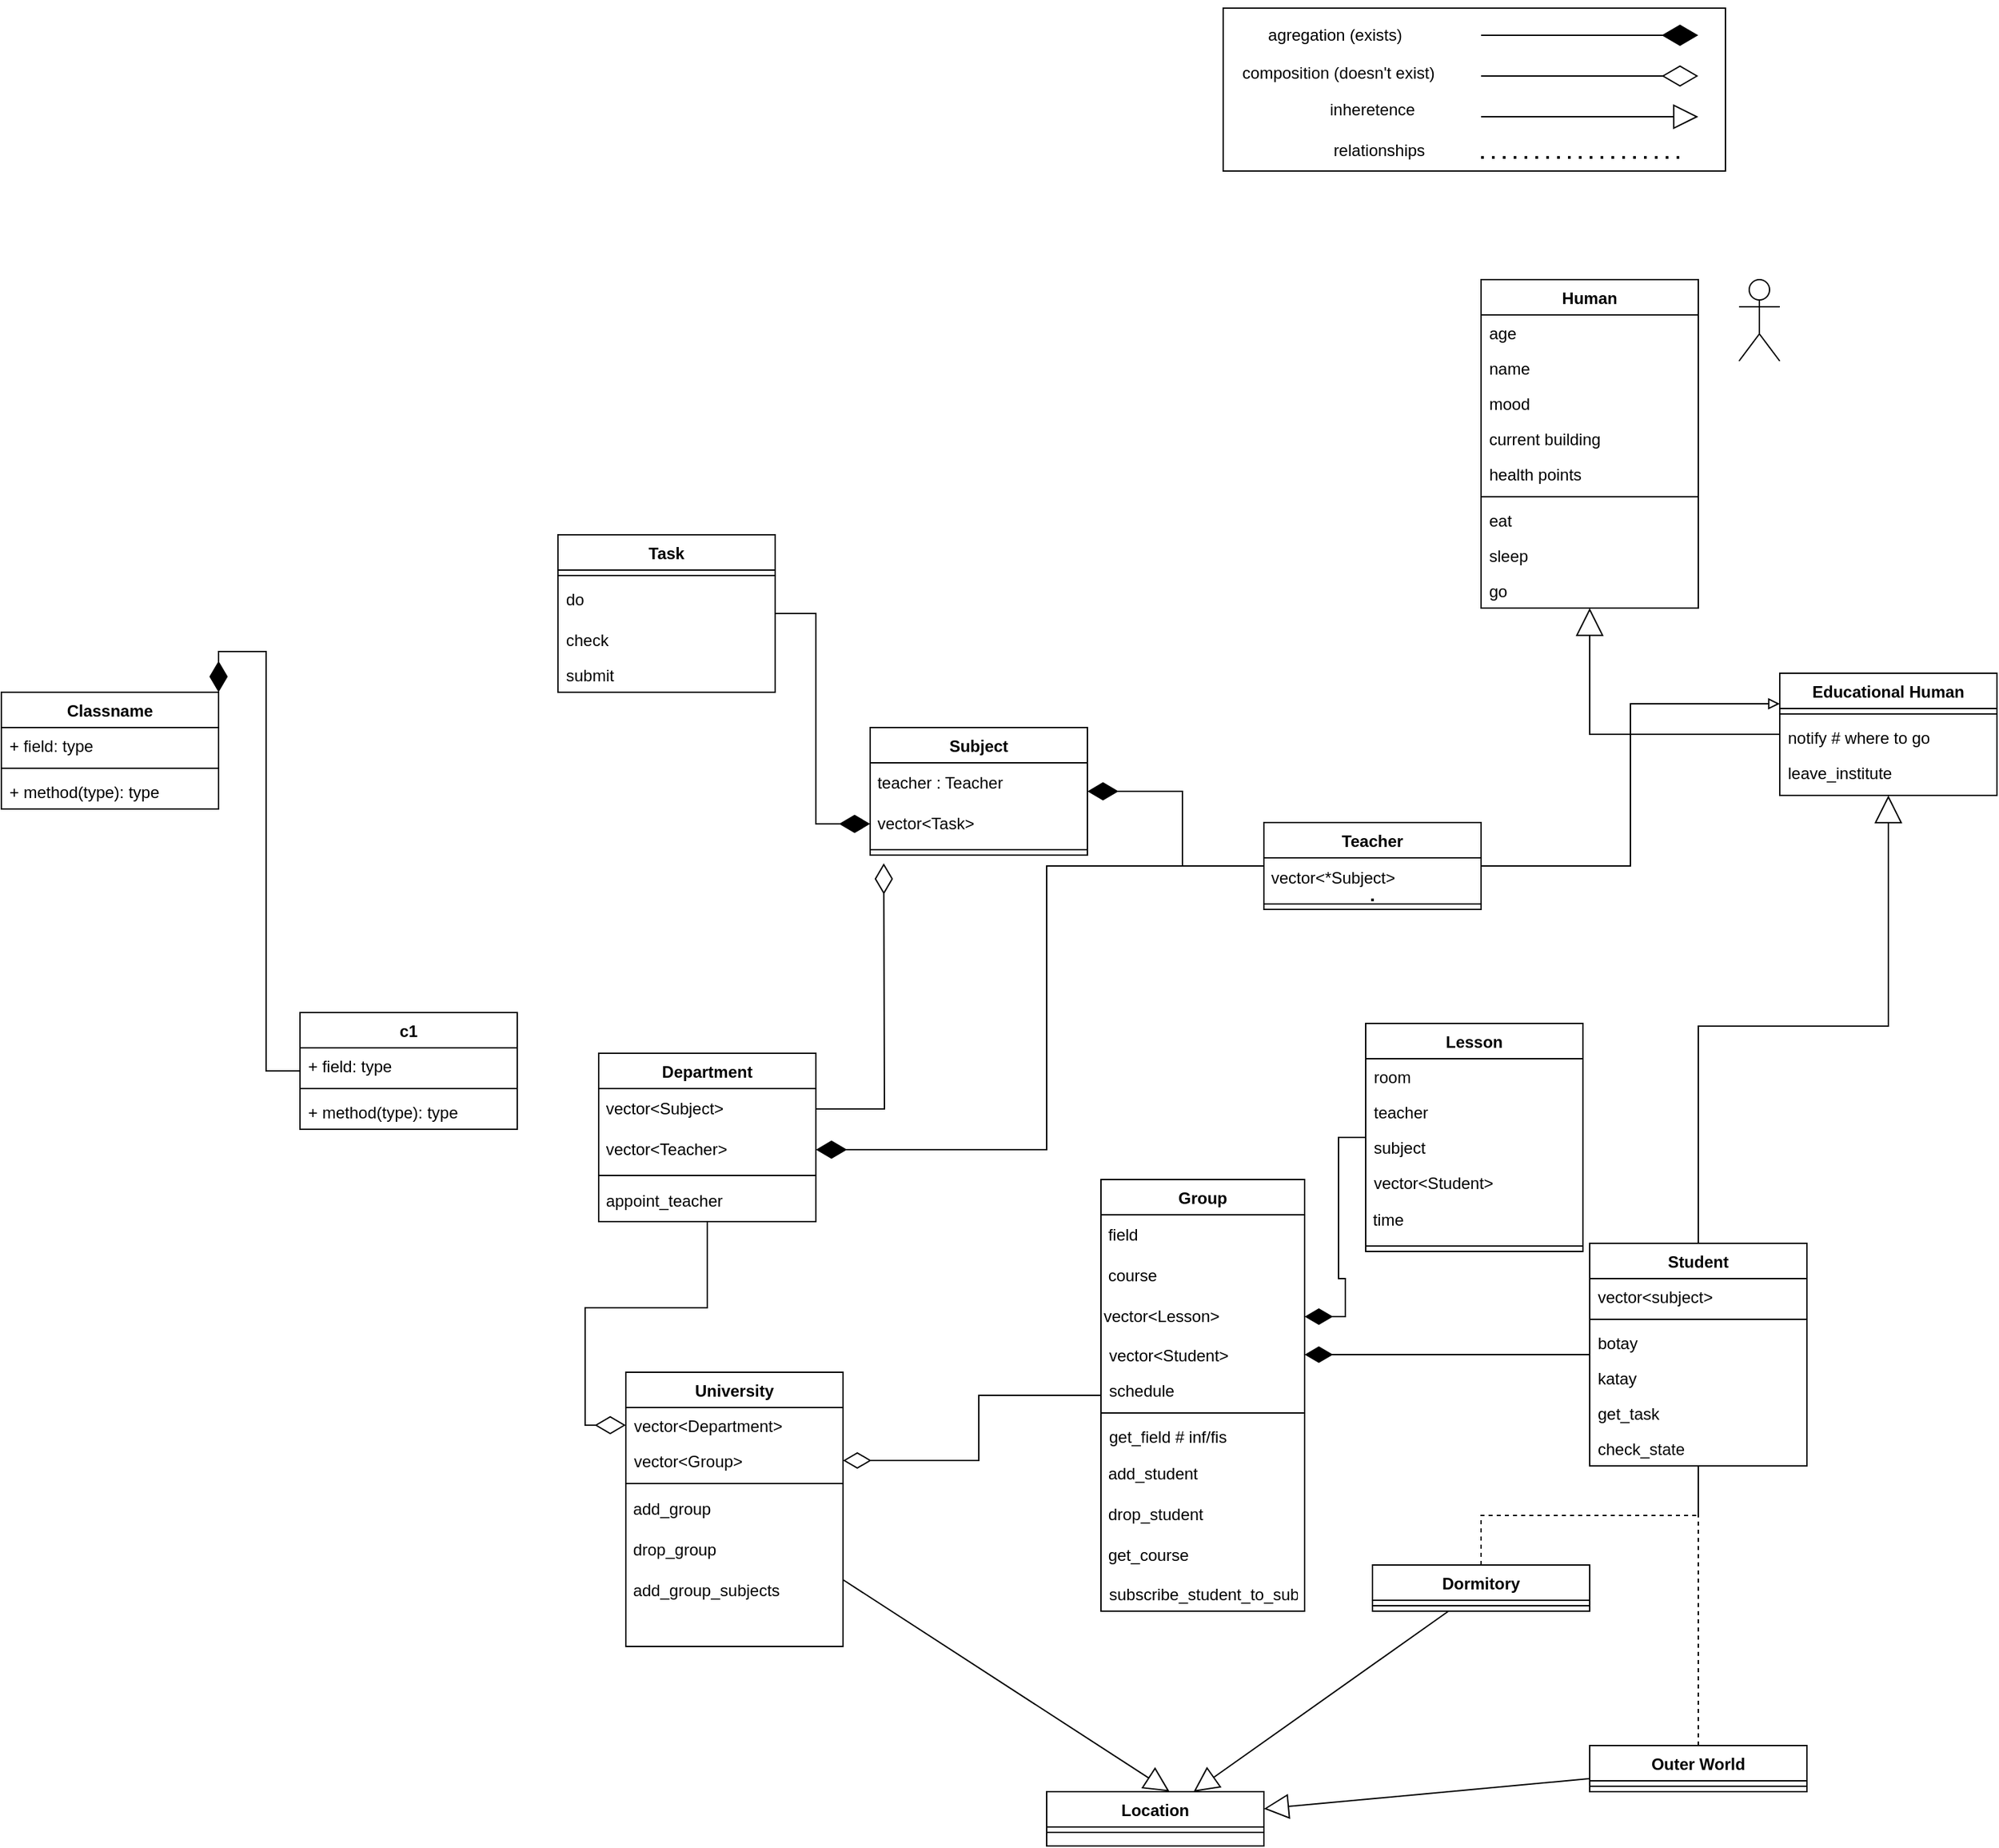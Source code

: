 <mxfile version="20.4.1" type="google" pages="2"><diagram id="C5RBs43oDa-KdzZeNtuy" name="arch"><mxGraphModel grid="1" page="1" gridSize="10" guides="1" tooltips="1" connect="1" arrows="1" fold="1" pageScale="1" pageWidth="827" pageHeight="1169" math="0" shadow="0"><root><mxCell id="WIyWlLk6GJQsqaUBKTNV-0"/><mxCell id="WIyWlLk6GJQsqaUBKTNV-1" parent="WIyWlLk6GJQsqaUBKTNV-0"/><mxCell id="woFlV1oVEV1j4pW9QUOj-0" value="" style="rounded=0;whiteSpace=wrap;html=1;" vertex="1" parent="WIyWlLk6GJQsqaUBKTNV-1"><mxGeometry x="590" y="540" width="370" height="120" as="geometry"/></mxCell><mxCell id="LrhKDHcTdNilGxYMbkJ2-31" style="edgeStyle=orthogonalEdgeStyle;rounded=0;orthogonalLoop=1;jettySize=auto;html=1;endArrow=block;endFill=0;endSize=18;jumpSize=5;" edge="1" parent="WIyWlLk6GJQsqaUBKTNV-1" source="woFlV1oVEV1j4pW9QUOj-1" target="woFlV1oVEV1j4pW9QUOj-28"><mxGeometry relative="1" as="geometry"/></mxCell><mxCell id="woFlV1oVEV1j4pW9QUOj-1" value="Educational Human&#10;" style="swimlane;fontStyle=1;align=center;verticalAlign=top;childLayout=stackLayout;horizontal=1;startSize=26;horizontalStack=0;resizeParent=1;resizeLast=0;collapsible=1;marginBottom=0;rounded=0;shadow=0;strokeWidth=1;" vertex="1" parent="WIyWlLk6GJQsqaUBKTNV-1"><mxGeometry x="1000" y="1030" width="160" height="90" as="geometry"><mxRectangle x="230" y="140" width="160" height="26" as="alternateBounds"/></mxGeometry></mxCell><mxCell id="woFlV1oVEV1j4pW9QUOj-2" value="" style="line;html=1;strokeWidth=1;align=left;verticalAlign=middle;spacingTop=-1;spacingLeft=3;spacingRight=3;rotatable=0;labelPosition=right;points=[];portConstraint=eastwest;" vertex="1" parent="woFlV1oVEV1j4pW9QUOj-1"><mxGeometry y="26" width="160" height="8" as="geometry"/></mxCell><mxCell id="woFlV1oVEV1j4pW9QUOj-3" value="notify # where to go" style="text;align=left;verticalAlign=top;spacingLeft=4;spacingRight=4;overflow=hidden;rotatable=0;points=[[0,0.5],[1,0.5]];portConstraint=eastwest;" vertex="1" parent="woFlV1oVEV1j4pW9QUOj-1"><mxGeometry y="34" width="160" height="26" as="geometry"/></mxCell><mxCell id="woFlV1oVEV1j4pW9QUOj-4" value="leave_institute" style="text;strokeColor=none;fillColor=none;align=left;verticalAlign=top;spacingLeft=4;spacingRight=4;overflow=hidden;rotatable=0;points=[[0,0.5],[1,0.5]];portConstraint=eastwest;" vertex="1" parent="woFlV1oVEV1j4pW9QUOj-1"><mxGeometry y="60" width="160" height="26" as="geometry"/></mxCell><mxCell id="LrhKDHcTdNilGxYMbkJ2-37" style="edgeStyle=orthogonalEdgeStyle;rounded=0;jumpSize=5;orthogonalLoop=1;jettySize=auto;html=1;endArrow=diamondThin;endFill=1;endSize=18;" edge="1" parent="WIyWlLk6GJQsqaUBKTNV-1" source="woFlV1oVEV1j4pW9QUOj-5" target="woFlV1oVEV1j4pW9QUOj-46"><mxGeometry relative="1" as="geometry"/></mxCell><mxCell id="LrhKDHcTdNilGxYMbkJ2-39" style="edgeStyle=orthogonalEdgeStyle;rounded=0;jumpSize=5;orthogonalLoop=1;jettySize=auto;html=1;endArrow=block;endFill=0;endSize=18;" edge="1" parent="WIyWlLk6GJQsqaUBKTNV-1" source="woFlV1oVEV1j4pW9QUOj-5" target="woFlV1oVEV1j4pW9QUOj-1"><mxGeometry relative="1" as="geometry"/></mxCell><mxCell id="woFlV1oVEV1j4pW9QUOj-5" value="Student" style="swimlane;fontStyle=1;align=center;verticalAlign=top;childLayout=stackLayout;horizontal=1;startSize=26;horizontalStack=0;resizeParent=1;resizeLast=0;collapsible=1;marginBottom=0;rounded=0;shadow=0;strokeWidth=1;" vertex="1" parent="WIyWlLk6GJQsqaUBKTNV-1"><mxGeometry x="860" y="1450" width="160" height="164" as="geometry"><mxRectangle x="130" y="380" width="160" height="26" as="alternateBounds"/></mxGeometry></mxCell><mxCell id="woFlV1oVEV1j4pW9QUOj-6" value="vector&lt;subject&gt;" style="text;align=left;verticalAlign=top;spacingLeft=4;spacingRight=4;overflow=hidden;rotatable=0;points=[[0,0.5],[1,0.5]];portConstraint=eastwest;" vertex="1" parent="woFlV1oVEV1j4pW9QUOj-5"><mxGeometry y="26" width="160" height="26" as="geometry"/></mxCell><mxCell id="woFlV1oVEV1j4pW9QUOj-7" value="" style="line;html=1;strokeWidth=1;align=left;verticalAlign=middle;spacingTop=-1;spacingLeft=3;spacingRight=3;rotatable=0;labelPosition=right;points=[];portConstraint=eastwest;" vertex="1" parent="woFlV1oVEV1j4pW9QUOj-5"><mxGeometry y="52" width="160" height="8" as="geometry"/></mxCell><mxCell id="woFlV1oVEV1j4pW9QUOj-8" value="botay" style="text;align=left;verticalAlign=top;spacingLeft=4;spacingRight=4;overflow=hidden;rotatable=0;points=[[0,0.5],[1,0.5]];portConstraint=eastwest;rounded=0;shadow=0;html=0;" vertex="1" parent="woFlV1oVEV1j4pW9QUOj-5"><mxGeometry y="60" width="160" height="26" as="geometry"/></mxCell><mxCell id="woFlV1oVEV1j4pW9QUOj-9" value="katay" style="text;align=left;verticalAlign=top;spacingLeft=4;spacingRight=4;overflow=hidden;rotatable=0;points=[[0,0.5],[1,0.5]];portConstraint=eastwest;" vertex="1" parent="woFlV1oVEV1j4pW9QUOj-5"><mxGeometry y="86" width="160" height="26" as="geometry"/></mxCell><mxCell id="woFlV1oVEV1j4pW9QUOj-10" value="get_task" style="text;strokeColor=none;fillColor=none;align=left;verticalAlign=top;spacingLeft=4;spacingRight=4;overflow=hidden;rotatable=0;points=[[0,0.5],[1,0.5]];portConstraint=eastwest;" vertex="1" parent="woFlV1oVEV1j4pW9QUOj-5"><mxGeometry y="112" width="160" height="26" as="geometry"/></mxCell><mxCell id="woFlV1oVEV1j4pW9QUOj-11" value="check_state" style="text;strokeColor=none;fillColor=none;align=left;verticalAlign=top;spacingLeft=4;spacingRight=4;overflow=hidden;rotatable=0;points=[[0,0.5],[1,0.5]];portConstraint=eastwest;" vertex="1" parent="woFlV1oVEV1j4pW9QUOj-5"><mxGeometry y="138" width="160" height="26" as="geometry"/></mxCell><mxCell id="LrhKDHcTdNilGxYMbkJ2-7" style="edgeStyle=orthogonalEdgeStyle;rounded=0;orthogonalLoop=1;jettySize=auto;html=1;endArrow=diamondThin;endFill=1;endSize=20;" edge="1" parent="WIyWlLk6GJQsqaUBKTNV-1" source="woFlV1oVEV1j4pW9QUOj-13" target="woFlV1oVEV1j4pW9QUOj-57"><mxGeometry relative="1" as="geometry"/></mxCell><mxCell id="LrhKDHcTdNilGxYMbkJ2-15" style="edgeStyle=orthogonalEdgeStyle;rounded=0;orthogonalLoop=1;jettySize=auto;html=1;entryX=1;entryY=0.5;entryDx=0;entryDy=0;endArrow=diamondThin;endFill=1;endSize=20;" edge="1" parent="WIyWlLk6GJQsqaUBKTNV-1" source="woFlV1oVEV1j4pW9QUOj-13" target="Tr1wXnMccKkS8jmOAOGS-6"><mxGeometry relative="1" as="geometry"/></mxCell><mxCell id="ZGn9tjUI-4wsM2FZ2MBE-4" style="edgeStyle=orthogonalEdgeStyle;rounded=0;orthogonalLoop=1;jettySize=auto;html=1;entryX=0;entryY=0.25;entryDx=0;entryDy=0;endArrow=block;endFill=0;" edge="1" parent="WIyWlLk6GJQsqaUBKTNV-1" source="woFlV1oVEV1j4pW9QUOj-13" target="woFlV1oVEV1j4pW9QUOj-1"><mxGeometry relative="1" as="geometry"/></mxCell><mxCell id="woFlV1oVEV1j4pW9QUOj-13" value="Teacher" style="swimlane;fontStyle=1;align=center;verticalAlign=top;childLayout=stackLayout;horizontal=1;startSize=26;horizontalStack=0;resizeParent=1;resizeLast=0;collapsible=1;marginBottom=0;rounded=0;shadow=0;strokeWidth=1;" vertex="1" parent="WIyWlLk6GJQsqaUBKTNV-1"><mxGeometry x="620" y="1140" width="160" height="64" as="geometry"><mxRectangle x="340" y="380" width="170" height="26" as="alternateBounds"/></mxGeometry></mxCell><mxCell id="We35gUxAU1qfg7IX_MAo-0" value="&lt;div style=&quot;&quot;&gt;&lt;span style=&quot;background-color: initial;&quot;&gt;&amp;nbsp;vector&amp;lt;*Subject&amp;gt;&lt;/span&gt;&lt;/div&gt;" style="text;html=1;strokeColor=none;fillColor=none;align=left;verticalAlign=middle;whiteSpace=wrap;rounded=0;" vertex="1" parent="woFlV1oVEV1j4pW9QUOj-13"><mxGeometry y="26" width="160" height="30" as="geometry"/></mxCell><mxCell id="woFlV1oVEV1j4pW9QUOj-14" value="" style="line;html=1;strokeWidth=1;align=left;verticalAlign=middle;spacingTop=-1;spacingLeft=3;spacingRight=3;rotatable=0;labelPosition=right;points=[];portConstraint=eastwest;" vertex="1" parent="woFlV1oVEV1j4pW9QUOj-13"><mxGeometry y="56" width="160" height="8" as="geometry"/></mxCell><mxCell id="woFlV1oVEV1j4pW9QUOj-23" value="" style="endArrow=none;dashed=1;html=1;dashPattern=1 3;strokeWidth=2;rounded=0;startArrow=none;" edge="1" parent="woFlV1oVEV1j4pW9QUOj-13" source="We35gUxAU1qfg7IX_MAo-0" target="woFlV1oVEV1j4pW9QUOj-13"><mxGeometry width="50" height="50" relative="1" as="geometry"><mxPoint x="240" y="500" as="sourcePoint"/><mxPoint x="290" y="450" as="targetPoint"/></mxGeometry></mxCell><mxCell id="woFlV1oVEV1j4pW9QUOj-16" value="University&#10;" style="swimlane;fontStyle=1;align=center;verticalAlign=top;childLayout=stackLayout;horizontal=1;startSize=26;horizontalStack=0;resizeParent=1;resizeLast=0;collapsible=1;marginBottom=0;rounded=0;shadow=0;strokeWidth=1;" vertex="1" parent="WIyWlLk6GJQsqaUBKTNV-1"><mxGeometry x="150" y="1545" width="160" height="202" as="geometry"><mxRectangle x="550" y="140" width="160" height="26" as="alternateBounds"/></mxGeometry></mxCell><mxCell id="woFlV1oVEV1j4pW9QUOj-17" value="vector&lt;Department&gt;" style="text;align=left;verticalAlign=top;spacingLeft=4;spacingRight=4;overflow=hidden;rotatable=0;points=[[0,0.5],[1,0.5]];portConstraint=eastwest;rounded=0;shadow=0;html=0;" vertex="1" parent="woFlV1oVEV1j4pW9QUOj-16"><mxGeometry y="26" width="160" height="26" as="geometry"/></mxCell><mxCell id="woFlV1oVEV1j4pW9QUOj-18" value="vector&lt;Group&gt;" style="text;align=left;verticalAlign=top;spacingLeft=4;spacingRight=4;overflow=hidden;rotatable=0;points=[[0,0.5],[1,0.5]];portConstraint=eastwest;" vertex="1" parent="woFlV1oVEV1j4pW9QUOj-16"><mxGeometry y="52" width="160" height="26" as="geometry"/></mxCell><mxCell id="woFlV1oVEV1j4pW9QUOj-19" value="" style="line;html=1;strokeWidth=1;align=left;verticalAlign=middle;spacingTop=-1;spacingLeft=3;spacingRight=3;rotatable=0;labelPosition=right;points=[];portConstraint=eastwest;" vertex="1" parent="woFlV1oVEV1j4pW9QUOj-16"><mxGeometry y="78" width="160" height="8" as="geometry"/></mxCell><mxCell id="Tr1wXnMccKkS8jmOAOGS-8" value="&amp;nbsp;add_group" style="text;html=1;strokeColor=none;fillColor=none;align=left;verticalAlign=middle;whiteSpace=wrap;rounded=0;" vertex="1" parent="woFlV1oVEV1j4pW9QUOj-16"><mxGeometry y="86" width="160" height="30" as="geometry"/></mxCell><mxCell id="Tr1wXnMccKkS8jmOAOGS-9" value="&amp;nbsp;drop_group" style="text;html=1;strokeColor=none;fillColor=none;align=left;verticalAlign=middle;whiteSpace=wrap;rounded=0;" vertex="1" parent="woFlV1oVEV1j4pW9QUOj-16"><mxGeometry y="116" width="160" height="30" as="geometry"/></mxCell><mxCell id="C6x7ee5KCeMyJj1YMYHy-2" value="&lt;div style=&quot;&quot;&gt;&lt;span style=&quot;background-color: initial;&quot;&gt;&amp;nbsp;add_group_subjects&lt;/span&gt;&lt;/div&gt;" style="text;html=1;strokeColor=none;fillColor=none;align=left;verticalAlign=middle;whiteSpace=wrap;rounded=0;" vertex="1" parent="woFlV1oVEV1j4pW9QUOj-16"><mxGeometry y="146" width="160" height="30" as="geometry"/></mxCell><mxCell id="LrhKDHcTdNilGxYMbkJ2-34" style="edgeStyle=orthogonalEdgeStyle;rounded=0;jumpSize=5;orthogonalLoop=1;jettySize=auto;html=1;dashed=1;endArrow=none;endFill=0;endSize=18;" edge="1" parent="WIyWlLk6GJQsqaUBKTNV-1" source="woFlV1oVEV1j4pW9QUOj-20" target="woFlV1oVEV1j4pW9QUOj-5"><mxGeometry relative="1" as="geometry"/></mxCell><mxCell id="woFlV1oVEV1j4pW9QUOj-20" value="Dormitory" style="swimlane;fontStyle=1;align=center;verticalAlign=top;childLayout=stackLayout;horizontal=1;startSize=26;horizontalStack=0;resizeParent=1;resizeParentMax=0;resizeLast=0;collapsible=1;marginBottom=0;" vertex="1" parent="WIyWlLk6GJQsqaUBKTNV-1"><mxGeometry x="700" y="1687" width="160" height="34" as="geometry"/></mxCell><mxCell id="woFlV1oVEV1j4pW9QUOj-21" value="" style="line;strokeWidth=1;fillColor=none;align=left;verticalAlign=middle;spacingTop=-1;spacingLeft=3;spacingRight=3;rotatable=0;labelPosition=right;points=[];portConstraint=eastwest;strokeColor=inherit;" vertex="1" parent="woFlV1oVEV1j4pW9QUOj-20"><mxGeometry y="26" width="160" height="8" as="geometry"/></mxCell><mxCell id="LrhKDHcTdNilGxYMbkJ2-35" style="edgeStyle=orthogonalEdgeStyle;rounded=0;jumpSize=5;orthogonalLoop=1;jettySize=auto;html=1;dashed=1;endArrow=none;endFill=0;endSize=18;" edge="1" parent="WIyWlLk6GJQsqaUBKTNV-1" source="woFlV1oVEV1j4pW9QUOj-24" target="woFlV1oVEV1j4pW9QUOj-5"><mxGeometry relative="1" as="geometry"/></mxCell><mxCell id="woFlV1oVEV1j4pW9QUOj-24" value="Outer World&#10;" style="swimlane;fontStyle=1;align=center;verticalAlign=top;childLayout=stackLayout;horizontal=1;startSize=26;horizontalStack=0;resizeParent=1;resizeParentMax=0;resizeLast=0;collapsible=1;marginBottom=0;" vertex="1" parent="WIyWlLk6GJQsqaUBKTNV-1"><mxGeometry x="860" y="1820" width="160" height="34" as="geometry"/></mxCell><mxCell id="woFlV1oVEV1j4pW9QUOj-25" value="" style="line;strokeWidth=1;fillColor=none;align=left;verticalAlign=middle;spacingTop=-1;spacingLeft=3;spacingRight=3;rotatable=0;labelPosition=right;points=[];portConstraint=eastwest;strokeColor=inherit;" vertex="1" parent="woFlV1oVEV1j4pW9QUOj-24"><mxGeometry y="26" width="160" height="8" as="geometry"/></mxCell><mxCell id="woFlV1oVEV1j4pW9QUOj-28" value="Human" style="swimlane;fontStyle=1;align=center;verticalAlign=top;childLayout=stackLayout;horizontal=1;startSize=26;horizontalStack=0;resizeParent=1;resizeParentMax=0;resizeLast=0;collapsible=1;marginBottom=0;" vertex="1" parent="WIyWlLk6GJQsqaUBKTNV-1"><mxGeometry x="780" y="740" width="160" height="242" as="geometry"/></mxCell><mxCell id="woFlV1oVEV1j4pW9QUOj-29" value="age" style="text;strokeColor=none;fillColor=none;align=left;verticalAlign=top;spacingLeft=4;spacingRight=4;overflow=hidden;rotatable=0;points=[[0,0.5],[1,0.5]];portConstraint=eastwest;" vertex="1" parent="woFlV1oVEV1j4pW9QUOj-28"><mxGeometry y="26" width="160" height="26" as="geometry"/></mxCell><mxCell id="woFlV1oVEV1j4pW9QUOj-30" value="name" style="text;strokeColor=none;fillColor=none;align=left;verticalAlign=top;spacingLeft=4;spacingRight=4;overflow=hidden;rotatable=0;points=[[0,0.5],[1,0.5]];portConstraint=eastwest;" vertex="1" parent="woFlV1oVEV1j4pW9QUOj-28"><mxGeometry y="52" width="160" height="26" as="geometry"/></mxCell><mxCell id="woFlV1oVEV1j4pW9QUOj-31" value="mood&#10;" style="text;strokeColor=none;fillColor=none;align=left;verticalAlign=top;spacingLeft=4;spacingRight=4;overflow=hidden;rotatable=0;points=[[0,0.5],[1,0.5]];portConstraint=eastwest;" vertex="1" parent="woFlV1oVEV1j4pW9QUOj-28"><mxGeometry y="78" width="160" height="26" as="geometry"/></mxCell><mxCell id="woFlV1oVEV1j4pW9QUOj-32" value="current building" style="text;strokeColor=none;fillColor=none;align=left;verticalAlign=top;spacingLeft=4;spacingRight=4;overflow=hidden;rotatable=0;points=[[0,0.5],[1,0.5]];portConstraint=eastwest;" vertex="1" parent="woFlV1oVEV1j4pW9QUOj-28"><mxGeometry y="104" width="160" height="26" as="geometry"/></mxCell><mxCell id="woFlV1oVEV1j4pW9QUOj-33" value="health points" style="text;strokeColor=none;fillColor=none;align=left;verticalAlign=top;spacingLeft=4;spacingRight=4;overflow=hidden;rotatable=0;points=[[0,0.5],[1,0.5]];portConstraint=eastwest;" vertex="1" parent="woFlV1oVEV1j4pW9QUOj-28"><mxGeometry y="130" width="160" height="26" as="geometry"/></mxCell><mxCell id="woFlV1oVEV1j4pW9QUOj-34" value="" style="line;strokeWidth=1;fillColor=none;align=left;verticalAlign=middle;spacingTop=-1;spacingLeft=3;spacingRight=3;rotatable=0;labelPosition=right;points=[];portConstraint=eastwest;strokeColor=inherit;" vertex="1" parent="woFlV1oVEV1j4pW9QUOj-28"><mxGeometry y="156" width="160" height="8" as="geometry"/></mxCell><mxCell id="woFlV1oVEV1j4pW9QUOj-35" value="eat" style="text;strokeColor=none;fillColor=none;align=left;verticalAlign=top;spacingLeft=4;spacingRight=4;overflow=hidden;rotatable=0;points=[[0,0.5],[1,0.5]];portConstraint=eastwest;" vertex="1" parent="woFlV1oVEV1j4pW9QUOj-28"><mxGeometry y="164" width="160" height="26" as="geometry"/></mxCell><mxCell id="woFlV1oVEV1j4pW9QUOj-36" value="sleep" style="text;strokeColor=none;fillColor=none;align=left;verticalAlign=top;spacingLeft=4;spacingRight=4;overflow=hidden;rotatable=0;points=[[0,0.5],[1,0.5]];portConstraint=eastwest;" vertex="1" parent="woFlV1oVEV1j4pW9QUOj-28"><mxGeometry y="190" width="160" height="26" as="geometry"/></mxCell><mxCell id="woFlV1oVEV1j4pW9QUOj-37" value="go&#10;" style="text;strokeColor=none;fillColor=none;align=left;verticalAlign=top;spacingLeft=4;spacingRight=4;overflow=hidden;rotatable=0;points=[[0,0.5],[1,0.5]];portConstraint=eastwest;" vertex="1" parent="woFlV1oVEV1j4pW9QUOj-28"><mxGeometry y="216" width="160" height="26" as="geometry"/></mxCell><mxCell id="woFlV1oVEV1j4pW9QUOj-38" value="Location" style="swimlane;fontStyle=1;align=center;verticalAlign=top;childLayout=stackLayout;horizontal=1;startSize=26;horizontalStack=0;resizeParent=1;resizeLast=0;collapsible=1;marginBottom=0;rounded=0;shadow=0;strokeWidth=1;" vertex="1" parent="WIyWlLk6GJQsqaUBKTNV-1"><mxGeometry x="460" y="1854" width="160" height="40" as="geometry"><mxRectangle x="550" y="140" width="160" height="26" as="alternateBounds"/></mxGeometry></mxCell><mxCell id="woFlV1oVEV1j4pW9QUOj-39" value="" style="line;html=1;strokeWidth=1;align=left;verticalAlign=middle;spacingTop=-1;spacingLeft=3;spacingRight=3;rotatable=0;labelPosition=right;points=[];portConstraint=eastwest;" vertex="1" parent="woFlV1oVEV1j4pW9QUOj-38"><mxGeometry y="26" width="160" height="8" as="geometry"/></mxCell><mxCell id="woFlV1oVEV1j4pW9QUOj-40" value="" style="endArrow=block;endSize=16;endFill=0;html=1;rounded=0;" edge="1" parent="WIyWlLk6GJQsqaUBKTNV-1" source="woFlV1oVEV1j4pW9QUOj-24" target="woFlV1oVEV1j4pW9QUOj-38"><mxGeometry width="160" relative="1" as="geometry"><mxPoint x="480" y="1910" as="sourcePoint"/><mxPoint x="640" y="1910" as="targetPoint"/></mxGeometry></mxCell><mxCell id="woFlV1oVEV1j4pW9QUOj-41" value="" style="endArrow=block;endSize=16;endFill=0;html=1;rounded=0;entryX=0.565;entryY=-0.005;entryDx=0;entryDy=0;entryPerimeter=0;" edge="1" parent="WIyWlLk6GJQsqaUBKTNV-1" source="woFlV1oVEV1j4pW9QUOj-16" target="woFlV1oVEV1j4pW9QUOj-38"><mxGeometry width="160" relative="1" as="geometry"><mxPoint x="479.736" y="1836" as="sourcePoint"/><mxPoint x="505.547" y="1950" as="targetPoint"/></mxGeometry></mxCell><mxCell id="woFlV1oVEV1j4pW9QUOj-42" value="" style="endArrow=block;endSize=16;endFill=0;html=1;rounded=0;" edge="1" parent="WIyWlLk6GJQsqaUBKTNV-1" source="woFlV1oVEV1j4pW9QUOj-20" target="woFlV1oVEV1j4pW9QUOj-38"><mxGeometry width="160" relative="1" as="geometry"><mxPoint x="489.736" y="1846" as="sourcePoint"/><mxPoint x="515.547" y="1960" as="targetPoint"/></mxGeometry></mxCell><mxCell id="LrhKDHcTdNilGxYMbkJ2-36" style="edgeStyle=orthogonalEdgeStyle;rounded=0;jumpSize=5;orthogonalLoop=1;jettySize=auto;html=1;endArrow=diamondThin;endFill=0;endSize=18;" edge="1" parent="WIyWlLk6GJQsqaUBKTNV-1" source="woFlV1oVEV1j4pW9QUOj-45" target="woFlV1oVEV1j4pW9QUOj-18"><mxGeometry relative="1" as="geometry"/></mxCell><mxCell id="woFlV1oVEV1j4pW9QUOj-45" value="Group" style="swimlane;fontStyle=1;align=center;verticalAlign=top;childLayout=stackLayout;horizontal=1;startSize=26;horizontalStack=0;resizeParent=1;resizeParentMax=0;resizeLast=0;collapsible=1;marginBottom=0;" vertex="1" parent="WIyWlLk6GJQsqaUBKTNV-1"><mxGeometry x="500" y="1403" width="150" height="318" as="geometry"/></mxCell><mxCell id="Tr1wXnMccKkS8jmOAOGS-1" value="&lt;div style=&quot;&quot;&gt;&lt;span style=&quot;background-color: initial;&quot;&gt;&amp;nbsp;field&lt;/span&gt;&lt;/div&gt;" style="text;html=1;strokeColor=none;fillColor=none;align=left;verticalAlign=middle;whiteSpace=wrap;rounded=0;" vertex="1" parent="woFlV1oVEV1j4pW9QUOj-45"><mxGeometry y="26" width="150" height="30" as="geometry"/></mxCell><mxCell id="Tr1wXnMccKkS8jmOAOGS-2" value="&amp;nbsp;course" style="text;html=1;strokeColor=none;fillColor=none;align=left;verticalAlign=middle;whiteSpace=wrap;rounded=0;" vertex="1" parent="woFlV1oVEV1j4pW9QUOj-45"><mxGeometry y="56" width="150" height="30" as="geometry"/></mxCell><mxCell id="LrhKDHcTdNilGxYMbkJ2-25" value="vector&amp;lt;Lesson&amp;gt;" style="text;html=1;strokeColor=none;fillColor=none;align=left;verticalAlign=middle;whiteSpace=wrap;rounded=0;" vertex="1" parent="woFlV1oVEV1j4pW9QUOj-45"><mxGeometry y="86" width="150" height="30" as="geometry"/></mxCell><mxCell id="woFlV1oVEV1j4pW9QUOj-46" value="vector&lt;Student&gt;" style="text;strokeColor=none;fillColor=none;align=left;verticalAlign=top;spacingLeft=4;spacingRight=4;overflow=hidden;rotatable=0;points=[[0,0.5],[1,0.5]];portConstraint=eastwest;" vertex="1" parent="woFlV1oVEV1j4pW9QUOj-45"><mxGeometry y="116" width="150" height="26" as="geometry"/></mxCell><mxCell id="LrhKDHcTdNilGxYMbkJ2-26" value="schedule" style="text;align=left;verticalAlign=top;spacingLeft=4;spacingRight=4;overflow=hidden;rotatable=0;points=[[0,0.5],[1,0.5]];portConstraint=eastwest;" vertex="1" parent="woFlV1oVEV1j4pW9QUOj-45"><mxGeometry y="142" width="150" height="26" as="geometry"/></mxCell><mxCell id="woFlV1oVEV1j4pW9QUOj-48" value="" style="line;strokeWidth=1;fillColor=none;align=left;verticalAlign=middle;spacingTop=-1;spacingLeft=3;spacingRight=3;rotatable=0;labelPosition=right;points=[];portConstraint=eastwest;strokeColor=inherit;" vertex="1" parent="woFlV1oVEV1j4pW9QUOj-45"><mxGeometry y="168" width="150" height="8" as="geometry"/></mxCell><mxCell id="woFlV1oVEV1j4pW9QUOj-49" value="get_field # inf/fis" style="text;strokeColor=none;fillColor=none;align=left;verticalAlign=top;spacingLeft=4;spacingRight=4;overflow=hidden;rotatable=0;points=[[0,0.5],[1,0.5]];portConstraint=eastwest;" vertex="1" parent="woFlV1oVEV1j4pW9QUOj-45"><mxGeometry y="176" width="150" height="26" as="geometry"/></mxCell><mxCell id="Tr1wXnMccKkS8jmOAOGS-3" value="&amp;nbsp;add_student" style="text;html=1;strokeColor=none;fillColor=none;align=left;verticalAlign=middle;whiteSpace=wrap;rounded=0;" vertex="1" parent="woFlV1oVEV1j4pW9QUOj-45"><mxGeometry y="202" width="150" height="30" as="geometry"/></mxCell><mxCell id="Tr1wXnMccKkS8jmOAOGS-4" value="&amp;nbsp;drop_student" style="text;html=1;strokeColor=none;fillColor=none;align=left;verticalAlign=middle;whiteSpace=wrap;rounded=0;" vertex="1" parent="woFlV1oVEV1j4pW9QUOj-45"><mxGeometry y="232" width="150" height="30" as="geometry"/></mxCell><mxCell id="Tr1wXnMccKkS8jmOAOGS-0" value="&amp;nbsp;get_course" style="text;html=1;strokeColor=none;fillColor=none;align=left;verticalAlign=middle;whiteSpace=wrap;rounded=0;" vertex="1" parent="woFlV1oVEV1j4pW9QUOj-45"><mxGeometry y="262" width="150" height="30" as="geometry"/></mxCell><mxCell id="woFlV1oVEV1j4pW9QUOj-50" value="subscribe_student_to_subject" style="text;strokeColor=none;fillColor=none;align=left;verticalAlign=top;spacingLeft=4;spacingRight=4;overflow=hidden;rotatable=0;points=[[0,0.5],[1,0.5]];portConstraint=eastwest;" vertex="1" parent="woFlV1oVEV1j4pW9QUOj-45"><mxGeometry y="292" width="150" height="26" as="geometry"/></mxCell><mxCell id="LrhKDHcTdNilGxYMbkJ2-17" style="edgeStyle=orthogonalEdgeStyle;rounded=0;orthogonalLoop=1;jettySize=auto;html=1;endArrow=diamondThin;endFill=0;endSize=20;" edge="1" parent="WIyWlLk6GJQsqaUBKTNV-1" source="woFlV1oVEV1j4pW9QUOj-53" target="woFlV1oVEV1j4pW9QUOj-17"><mxGeometry relative="1" as="geometry"/></mxCell><mxCell id="woFlV1oVEV1j4pW9QUOj-53" value="Department" style="swimlane;fontStyle=1;align=center;verticalAlign=top;childLayout=stackLayout;horizontal=1;startSize=26;horizontalStack=0;resizeParent=1;resizeParentMax=0;resizeLast=0;collapsible=1;marginBottom=0;" vertex="1" parent="WIyWlLk6GJQsqaUBKTNV-1"><mxGeometry x="130" y="1310" width="160" height="124" as="geometry"/></mxCell><mxCell id="Tr1wXnMccKkS8jmOAOGS-5" value="&amp;nbsp;vector&amp;lt;Subject&amp;gt;" style="text;html=1;strokeColor=none;fillColor=none;align=left;verticalAlign=middle;whiteSpace=wrap;rounded=0;" vertex="1" parent="woFlV1oVEV1j4pW9QUOj-53"><mxGeometry y="26" width="160" height="30" as="geometry"/></mxCell><mxCell id="Tr1wXnMccKkS8jmOAOGS-6" value="&amp;nbsp;vector&amp;lt;Teacher&amp;gt;" style="text;html=1;strokeColor=none;fillColor=none;align=left;verticalAlign=middle;whiteSpace=wrap;rounded=0;" vertex="1" parent="woFlV1oVEV1j4pW9QUOj-53"><mxGeometry y="56" width="160" height="30" as="geometry"/></mxCell><mxCell id="woFlV1oVEV1j4pW9QUOj-54" value="" style="line;strokeWidth=1;fillColor=none;align=left;verticalAlign=middle;spacingTop=-1;spacingLeft=3;spacingRight=3;rotatable=0;labelPosition=right;points=[];portConstraint=eastwest;strokeColor=inherit;" vertex="1" parent="woFlV1oVEV1j4pW9QUOj-53"><mxGeometry y="86" width="160" height="8" as="geometry"/></mxCell><mxCell id="C6x7ee5KCeMyJj1YMYHy-3" value="&amp;nbsp;appoint_teacher" style="text;html=1;strokeColor=none;fillColor=none;align=left;verticalAlign=middle;whiteSpace=wrap;rounded=0;" vertex="1" parent="woFlV1oVEV1j4pW9QUOj-53"><mxGeometry y="94" width="160" height="30" as="geometry"/></mxCell><mxCell id="woFlV1oVEV1j4pW9QUOj-61" value="Task" style="swimlane;fontStyle=1;align=center;verticalAlign=top;childLayout=stackLayout;horizontal=1;startSize=26;horizontalStack=0;resizeParent=1;resizeParentMax=0;resizeLast=0;collapsible=1;marginBottom=0;" vertex="1" parent="WIyWlLk6GJQsqaUBKTNV-1"><mxGeometry x="100" y="928" width="160" height="116" as="geometry"/></mxCell><mxCell id="woFlV1oVEV1j4pW9QUOj-62" value="" style="line;strokeWidth=1;fillColor=none;align=left;verticalAlign=middle;spacingTop=-1;spacingLeft=3;spacingRight=3;rotatable=0;labelPosition=right;points=[];portConstraint=eastwest;strokeColor=inherit;" vertex="1" parent="woFlV1oVEV1j4pW9QUOj-61"><mxGeometry y="26" width="160" height="8" as="geometry"/></mxCell><mxCell id="woFlV1oVEV1j4pW9QUOj-63" value="do" style="text;strokeColor=none;fillColor=none;align=left;verticalAlign=top;spacingLeft=4;spacingRight=4;overflow=hidden;rotatable=0;points=[[0,0.5],[1,0.5]];portConstraint=eastwest;" vertex="1" parent="woFlV1oVEV1j4pW9QUOj-61"><mxGeometry y="34" width="160" height="30" as="geometry"/></mxCell><mxCell id="woFlV1oVEV1j4pW9QUOj-64" value="check" style="text;strokeColor=none;fillColor=none;align=left;verticalAlign=top;spacingLeft=4;spacingRight=4;overflow=hidden;rotatable=0;points=[[0,0.5],[1,0.5]];portConstraint=eastwest;" vertex="1" parent="woFlV1oVEV1j4pW9QUOj-61"><mxGeometry y="64" width="160" height="26" as="geometry"/></mxCell><mxCell id="woFlV1oVEV1j4pW9QUOj-65" value="submit" style="text;strokeColor=none;fillColor=none;align=left;verticalAlign=top;spacingLeft=4;spacingRight=4;overflow=hidden;rotatable=0;points=[[0,0.5],[1,0.5]];portConstraint=eastwest;" vertex="1" parent="woFlV1oVEV1j4pW9QUOj-61"><mxGeometry y="90" width="160" height="26" as="geometry"/></mxCell><mxCell id="LrhKDHcTdNilGxYMbkJ2-38" style="edgeStyle=orthogonalEdgeStyle;rounded=0;jumpSize=5;orthogonalLoop=1;jettySize=auto;html=1;entryX=1;entryY=0.5;entryDx=0;entryDy=0;endArrow=diamondThin;endFill=1;endSize=18;" edge="1" parent="WIyWlLk6GJQsqaUBKTNV-1" source="woFlV1oVEV1j4pW9QUOj-67" target="LrhKDHcTdNilGxYMbkJ2-25"><mxGeometry relative="1" as="geometry"/></mxCell><mxCell id="woFlV1oVEV1j4pW9QUOj-67" value="Lesson" style="swimlane;fontStyle=1;align=center;verticalAlign=top;childLayout=stackLayout;horizontal=1;startSize=26;horizontalStack=0;resizeParent=1;resizeParentMax=0;resizeLast=0;collapsible=1;marginBottom=0;" vertex="1" parent="WIyWlLk6GJQsqaUBKTNV-1"><mxGeometry x="695" y="1288" width="160" height="168" as="geometry"/></mxCell><mxCell id="woFlV1oVEV1j4pW9QUOj-68" value="room" style="text;strokeColor=none;fillColor=none;align=left;verticalAlign=top;spacingLeft=4;spacingRight=4;overflow=hidden;rotatable=0;points=[[0,0.5],[1,0.5]];portConstraint=eastwest;" vertex="1" parent="woFlV1oVEV1j4pW9QUOj-67"><mxGeometry y="26" width="160" height="26" as="geometry"/></mxCell><mxCell id="woFlV1oVEV1j4pW9QUOj-69" value="teacher" style="text;strokeColor=none;fillColor=none;align=left;verticalAlign=top;spacingLeft=4;spacingRight=4;overflow=hidden;rotatable=0;points=[[0,0.5],[1,0.5]];portConstraint=eastwest;" vertex="1" parent="woFlV1oVEV1j4pW9QUOj-67"><mxGeometry y="52" width="160" height="26" as="geometry"/></mxCell><mxCell id="woFlV1oVEV1j4pW9QUOj-70" value="subject" style="text;strokeColor=none;fillColor=none;align=left;verticalAlign=top;spacingLeft=4;spacingRight=4;overflow=hidden;rotatable=0;points=[[0,0.5],[1,0.5]];portConstraint=eastwest;" vertex="1" parent="woFlV1oVEV1j4pW9QUOj-67"><mxGeometry y="78" width="160" height="26" as="geometry"/></mxCell><mxCell id="ZGn9tjUI-4wsM2FZ2MBE-0" value="vector&lt;Student&gt;" style="text;strokeColor=none;fillColor=none;align=left;verticalAlign=top;spacingLeft=4;spacingRight=4;overflow=hidden;rotatable=0;points=[[0,0.5],[1,0.5]];portConstraint=eastwest;" vertex="1" parent="woFlV1oVEV1j4pW9QUOj-67"><mxGeometry y="104" width="160" height="26" as="geometry"/></mxCell><mxCell id="Tr1wXnMccKkS8jmOAOGS-10" value="&lt;div style=&quot;&quot;&gt;&lt;span style=&quot;background-color: initial;&quot;&gt;&amp;nbsp;time&lt;/span&gt;&lt;/div&gt;" style="text;html=1;strokeColor=none;fillColor=none;align=left;verticalAlign=middle;whiteSpace=wrap;rounded=0;" vertex="1" parent="woFlV1oVEV1j4pW9QUOj-67"><mxGeometry y="130" width="160" height="30" as="geometry"/></mxCell><mxCell id="woFlV1oVEV1j4pW9QUOj-71" value="" style="line;strokeWidth=1;fillColor=none;align=left;verticalAlign=middle;spacingTop=-1;spacingLeft=3;spacingRight=3;rotatable=0;labelPosition=right;points=[];portConstraint=eastwest;strokeColor=inherit;" vertex="1" parent="woFlV1oVEV1j4pW9QUOj-67"><mxGeometry y="160" width="160" height="8" as="geometry"/></mxCell><mxCell id="woFlV1oVEV1j4pW9QUOj-72" value="" style="endArrow=diamondThin;endFill=1;endSize=24;html=1;rounded=0;" edge="1" parent="WIyWlLk6GJQsqaUBKTNV-1"><mxGeometry width="160" relative="1" as="geometry"><mxPoint x="780" y="560" as="sourcePoint"/><mxPoint x="940" y="560" as="targetPoint"/></mxGeometry></mxCell><mxCell id="woFlV1oVEV1j4pW9QUOj-73" value="" style="endArrow=diamondThin;endFill=0;endSize=24;html=1;rounded=0;" edge="1" parent="WIyWlLk6GJQsqaUBKTNV-1"><mxGeometry width="160" relative="1" as="geometry"><mxPoint x="780" y="590" as="sourcePoint"/><mxPoint x="940" y="590" as="targetPoint"/></mxGeometry></mxCell><mxCell id="woFlV1oVEV1j4pW9QUOj-74" value="" style="endArrow=block;endSize=16;endFill=0;html=1;rounded=0;" edge="1" parent="WIyWlLk6GJQsqaUBKTNV-1"><mxGeometry width="160" relative="1" as="geometry"><mxPoint x="780" y="620" as="sourcePoint"/><mxPoint x="940" y="620" as="targetPoint"/></mxGeometry></mxCell><mxCell id="woFlV1oVEV1j4pW9QUOj-75" value="" style="endArrow=none;dashed=1;html=1;dashPattern=1 3;strokeWidth=2;rounded=0;" edge="1" parent="WIyWlLk6GJQsqaUBKTNV-1"><mxGeometry width="50" height="50" relative="1" as="geometry"><mxPoint x="780" y="650" as="sourcePoint"/><mxPoint x="930" y="650" as="targetPoint"/></mxGeometry></mxCell><mxCell id="woFlV1oVEV1j4pW9QUOj-76" value="relationships" style="text;html=1;strokeColor=none;fillColor=none;align=center;verticalAlign=middle;whiteSpace=wrap;rounded=0;" vertex="1" parent="WIyWlLk6GJQsqaUBKTNV-1"><mxGeometry x="660" y="630" width="90" height="30" as="geometry"/></mxCell><mxCell id="woFlV1oVEV1j4pW9QUOj-77" value="inheretence" style="text;html=1;strokeColor=none;fillColor=none;align=center;verticalAlign=middle;whiteSpace=wrap;rounded=0;" vertex="1" parent="WIyWlLk6GJQsqaUBKTNV-1"><mxGeometry x="660" y="600" width="80" height="30" as="geometry"/></mxCell><mxCell id="woFlV1oVEV1j4pW9QUOj-78" value="agregation (exists)" style="text;html=1;strokeColor=none;fillColor=none;align=center;verticalAlign=middle;whiteSpace=wrap;rounded=0;" vertex="1" parent="WIyWlLk6GJQsqaUBKTNV-1"><mxGeometry x="560" y="545" width="225" height="30" as="geometry"/></mxCell><mxCell id="woFlV1oVEV1j4pW9QUOj-79" value="composition (doesn't exist)" style="text;html=1;strokeColor=none;fillColor=none;align=center;verticalAlign=middle;whiteSpace=wrap;rounded=0;" vertex="1" parent="WIyWlLk6GJQsqaUBKTNV-1"><mxGeometry x="600" y="576" width="150" height="24" as="geometry"/></mxCell><mxCell id="c0BRm0pyYl1ydU1t3Dmy-0" value="" style="shape=umlActor;verticalLabelPosition=bottom;verticalAlign=top;html=1;outlineConnect=0;" vertex="1" parent="WIyWlLk6GJQsqaUBKTNV-1"><mxGeometry x="970" y="740" width="30" height="60" as="geometry"/></mxCell><mxCell id="LrhKDHcTdNilGxYMbkJ2-8" style="edgeStyle=orthogonalEdgeStyle;rounded=0;orthogonalLoop=1;jettySize=auto;html=1;entryX=1;entryY=0;entryDx=0;entryDy=0;endArrow=diamondThin;endFill=1;endSize=20;" edge="1" parent="WIyWlLk6GJQsqaUBKTNV-1" source="We35gUxAU1qfg7IX_MAo-3" target="LrhKDHcTdNilGxYMbkJ2-1"><mxGeometry relative="1" as="geometry"/></mxCell><mxCell id="We35gUxAU1qfg7IX_MAo-3" value="c1&#10;" style="swimlane;fontStyle=1;align=center;verticalAlign=top;childLayout=stackLayout;horizontal=1;startSize=26;horizontalStack=0;resizeParent=1;resizeParentMax=0;resizeLast=0;collapsible=1;marginBottom=0;" vertex="1" parent="WIyWlLk6GJQsqaUBKTNV-1"><mxGeometry x="-90" y="1280" width="160" height="86" as="geometry"/></mxCell><mxCell id="We35gUxAU1qfg7IX_MAo-4" value="+ field: type" style="text;strokeColor=none;fillColor=none;align=left;verticalAlign=top;spacingLeft=4;spacingRight=4;overflow=hidden;rotatable=0;points=[[0,0.5],[1,0.5]];portConstraint=eastwest;" vertex="1" parent="We35gUxAU1qfg7IX_MAo-3"><mxGeometry y="26" width="160" height="26" as="geometry"/></mxCell><mxCell id="We35gUxAU1qfg7IX_MAo-5" value="" style="line;strokeWidth=1;fillColor=none;align=left;verticalAlign=middle;spacingTop=-1;spacingLeft=3;spacingRight=3;rotatable=0;labelPosition=right;points=[];portConstraint=eastwest;strokeColor=inherit;" vertex="1" parent="We35gUxAU1qfg7IX_MAo-3"><mxGeometry y="52" width="160" height="8" as="geometry"/></mxCell><mxCell id="We35gUxAU1qfg7IX_MAo-6" value="+ method(type): type" style="text;strokeColor=none;fillColor=none;align=left;verticalAlign=top;spacingLeft=4;spacingRight=4;overflow=hidden;rotatable=0;points=[[0,0.5],[1,0.5]];portConstraint=eastwest;" vertex="1" parent="We35gUxAU1qfg7IX_MAo-3"><mxGeometry y="60" width="160" height="26" as="geometry"/></mxCell><mxCell id="LrhKDHcTdNilGxYMbkJ2-1" value="Classname" style="swimlane;fontStyle=1;align=center;verticalAlign=top;childLayout=stackLayout;horizontal=1;startSize=26;horizontalStack=0;resizeParent=1;resizeParentMax=0;resizeLast=0;collapsible=1;marginBottom=0;" vertex="1" parent="WIyWlLk6GJQsqaUBKTNV-1"><mxGeometry x="-310" y="1044" width="160" height="86" as="geometry"/></mxCell><mxCell id="LrhKDHcTdNilGxYMbkJ2-2" value="+ field: type" style="text;strokeColor=none;fillColor=none;align=left;verticalAlign=top;spacingLeft=4;spacingRight=4;overflow=hidden;rotatable=0;points=[[0,0.5],[1,0.5]];portConstraint=eastwest;" vertex="1" parent="LrhKDHcTdNilGxYMbkJ2-1"><mxGeometry y="26" width="160" height="26" as="geometry"/></mxCell><mxCell id="LrhKDHcTdNilGxYMbkJ2-3" value="" style="line;strokeWidth=1;fillColor=none;align=left;verticalAlign=middle;spacingTop=-1;spacingLeft=3;spacingRight=3;rotatable=0;labelPosition=right;points=[];portConstraint=eastwest;strokeColor=inherit;" vertex="1" parent="LrhKDHcTdNilGxYMbkJ2-1"><mxGeometry y="52" width="160" height="8" as="geometry"/></mxCell><mxCell id="LrhKDHcTdNilGxYMbkJ2-4" value="+ method(type): type" style="text;strokeColor=none;fillColor=none;align=left;verticalAlign=top;spacingLeft=4;spacingRight=4;overflow=hidden;rotatable=0;points=[[0,0.5],[1,0.5]];portConstraint=eastwest;" vertex="1" parent="LrhKDHcTdNilGxYMbkJ2-1"><mxGeometry y="60" width="160" height="26" as="geometry"/></mxCell><mxCell id="woFlV1oVEV1j4pW9QUOj-57" value="Subject" style="swimlane;fontStyle=1;align=center;verticalAlign=top;childLayout=stackLayout;horizontal=1;startSize=26;horizontalStack=0;resizeParent=1;resizeParentMax=0;resizeLast=0;collapsible=1;marginBottom=0;" vertex="1" parent="WIyWlLk6GJQsqaUBKTNV-1"><mxGeometry x="330" y="1070" width="160" height="94" as="geometry"/></mxCell><mxCell id="kz5ZKtgL2Rz6Y3vl8oyU-0" value="&amp;nbsp;teacher : Teacher" style="text;html=1;strokeColor=none;fillColor=none;align=left;verticalAlign=middle;whiteSpace=wrap;rounded=0;" vertex="1" parent="woFlV1oVEV1j4pW9QUOj-57"><mxGeometry y="26" width="160" height="30" as="geometry"/></mxCell><mxCell id="C6x7ee5KCeMyJj1YMYHy-0" value="&amp;nbsp;vector&amp;lt;Task&amp;gt;" style="text;html=1;strokeColor=none;fillColor=none;align=left;verticalAlign=middle;whiteSpace=wrap;rounded=0;" vertex="1" parent="woFlV1oVEV1j4pW9QUOj-57"><mxGeometry y="56" width="160" height="30" as="geometry"/></mxCell><mxCell id="woFlV1oVEV1j4pW9QUOj-58" value="" style="line;strokeWidth=1;fillColor=none;align=left;verticalAlign=middle;spacingTop=-1;spacingLeft=3;spacingRight=3;rotatable=0;labelPosition=right;points=[];portConstraint=eastwest;strokeColor=inherit;" vertex="1" parent="woFlV1oVEV1j4pW9QUOj-57"><mxGeometry y="86" width="160" height="8" as="geometry"/></mxCell><mxCell id="LrhKDHcTdNilGxYMbkJ2-12" style="edgeStyle=orthogonalEdgeStyle;rounded=0;orthogonalLoop=1;jettySize=auto;html=1;entryX=0;entryY=0.5;entryDx=0;entryDy=0;endArrow=diamondThin;endFill=1;endSize=20;" edge="1" parent="WIyWlLk6GJQsqaUBKTNV-1" source="woFlV1oVEV1j4pW9QUOj-61" target="C6x7ee5KCeMyJj1YMYHy-0"><mxGeometry relative="1" as="geometry"/></mxCell><mxCell id="LrhKDHcTdNilGxYMbkJ2-24" style="edgeStyle=orthogonalEdgeStyle;rounded=0;orthogonalLoop=1;jettySize=auto;html=1;endArrow=diamondThin;endFill=0;endSize=20;" edge="1" parent="WIyWlLk6GJQsqaUBKTNV-1" source="Tr1wXnMccKkS8jmOAOGS-5"><mxGeometry relative="1" as="geometry"><mxPoint x="340" y="1170" as="targetPoint"/></mxGeometry></mxCell></root></mxGraphModel></diagram><diagram id="PiC5_jx6afXXIfuyVqzT" name="timeline"><mxGraphModel grid="1" page="1" gridSize="10" guides="1" tooltips="1" connect="1" arrows="1" fold="1" pageScale="1" pageWidth="827" pageHeight="1169" math="0" shadow="0"><root><mxCell id="0"/><mxCell id="1" parent="0"/></root></mxGraphModel></diagram></mxfile>